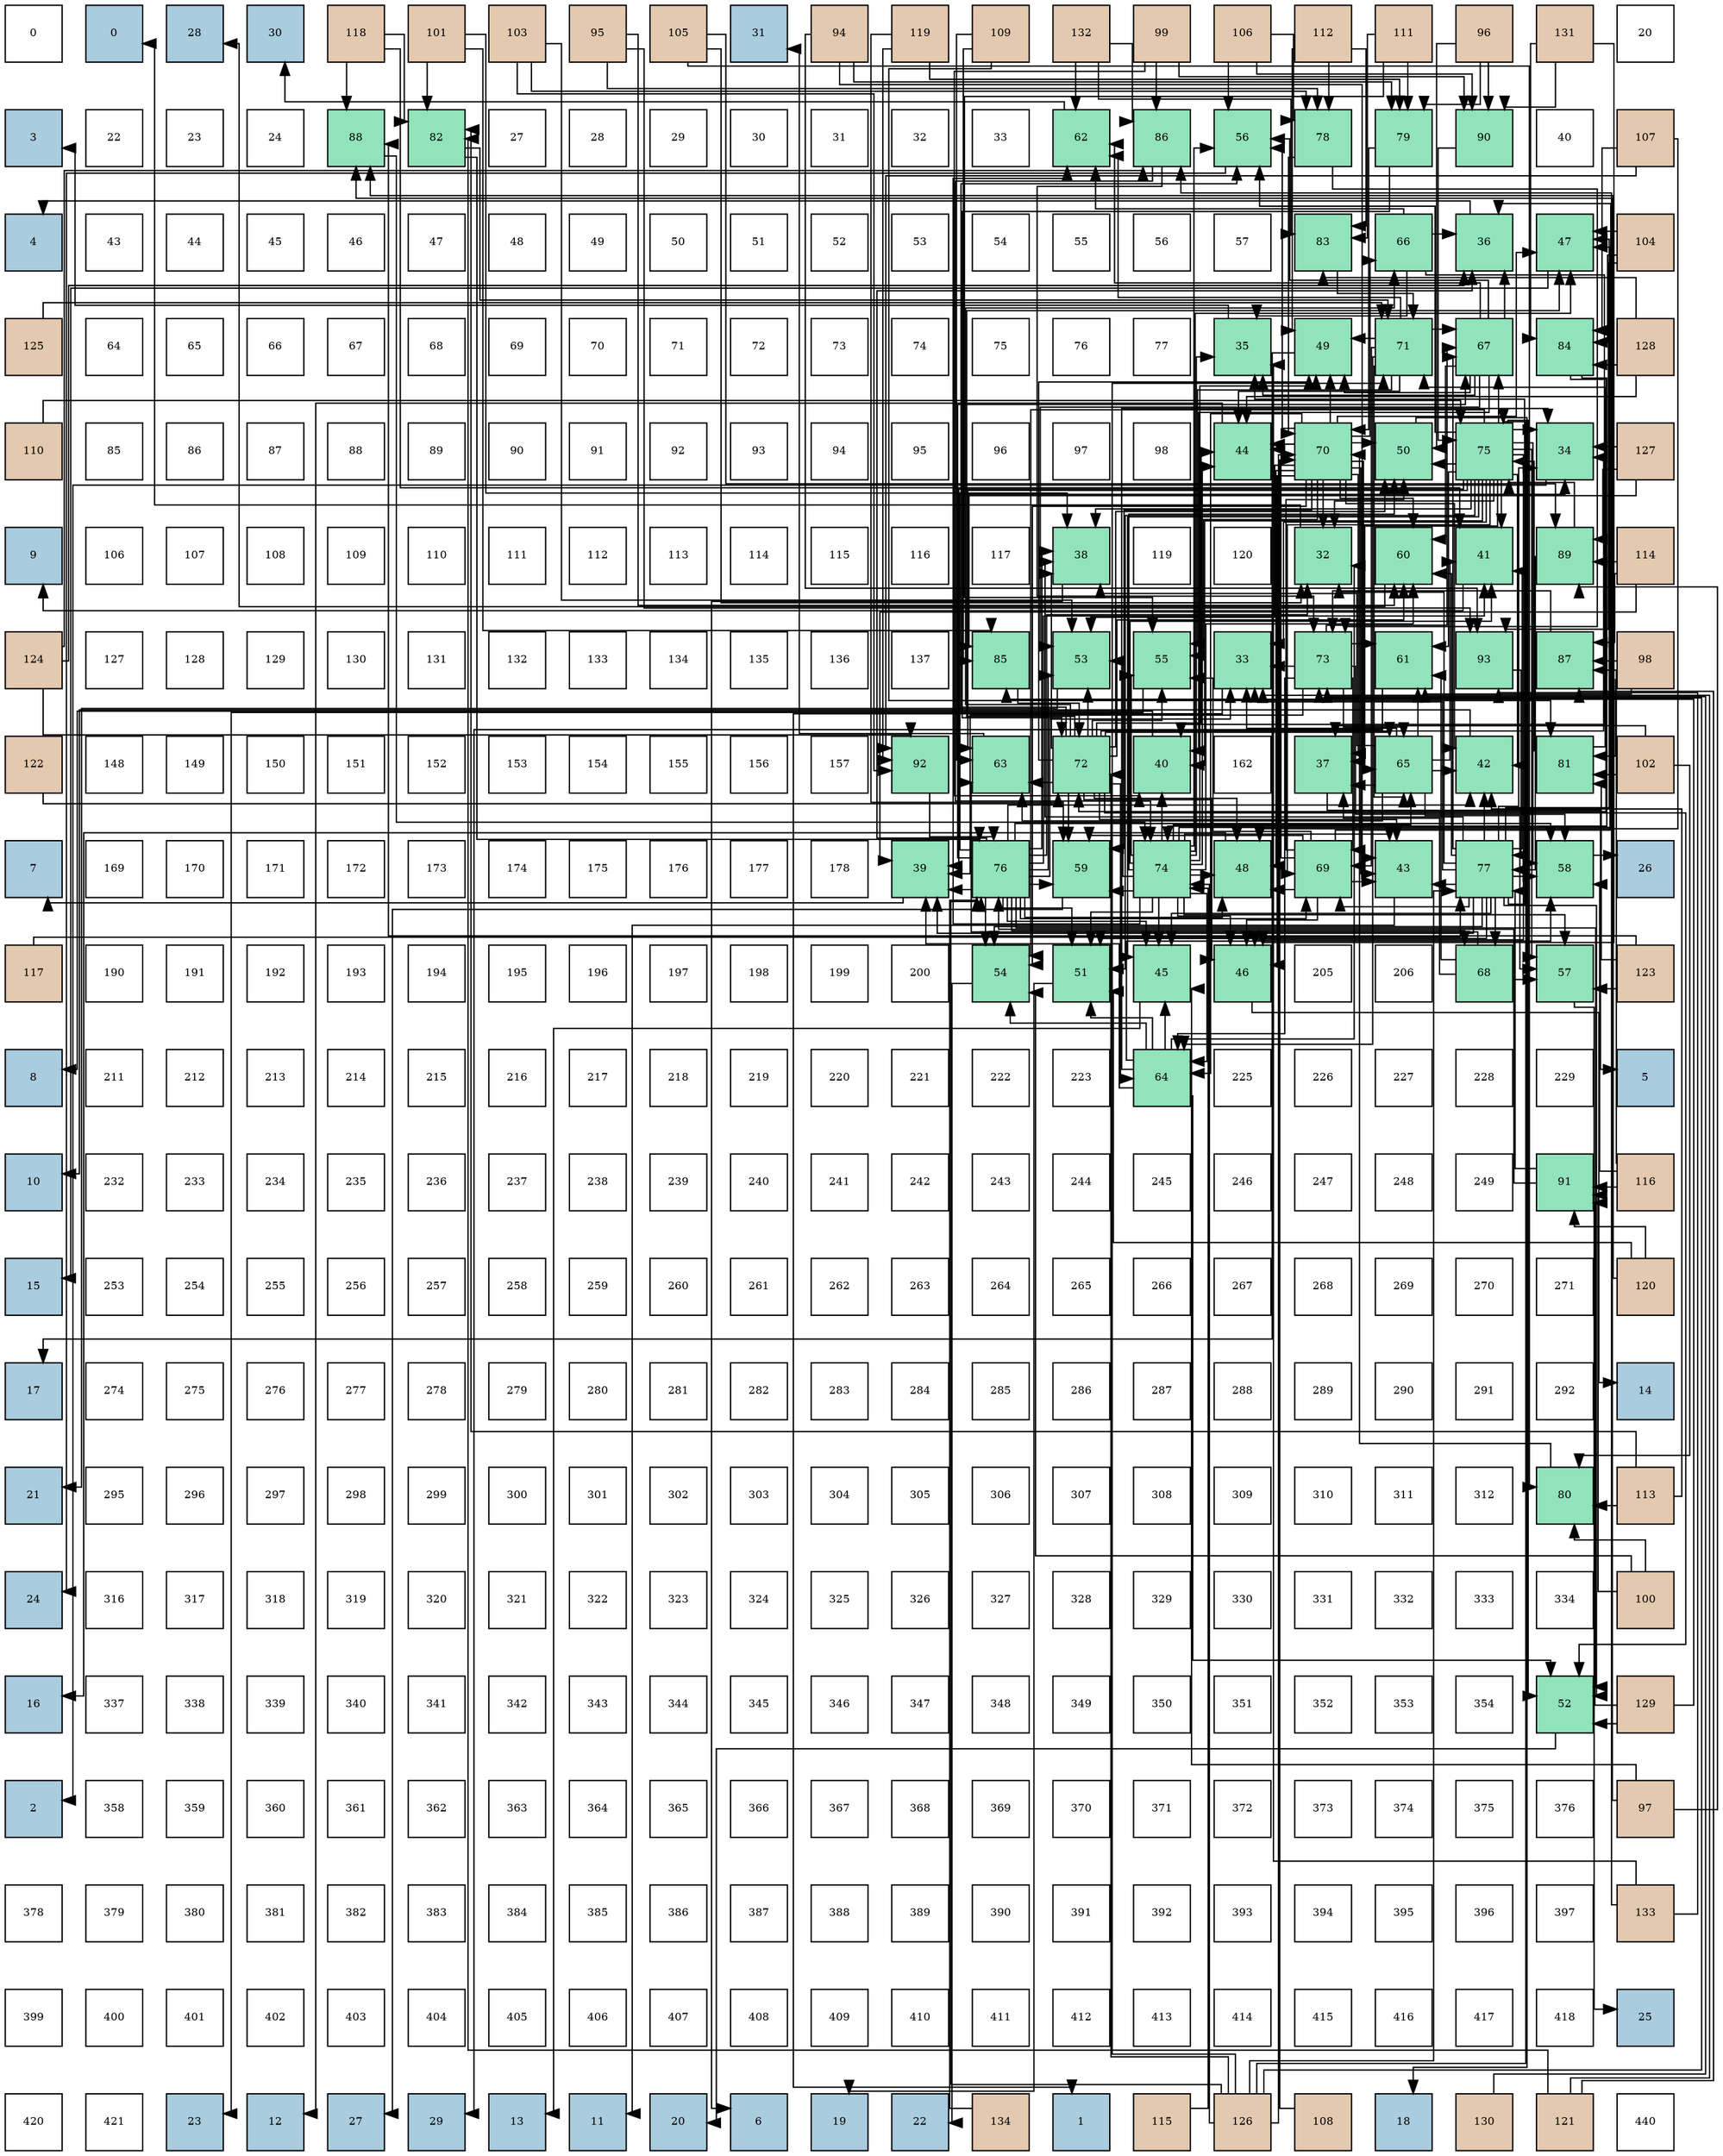 digraph layout{
 rankdir=TB;
 splines=ortho;
 node [style=filled shape=square fixedsize=true width=0.6];
0[label="0", fontsize=8, fillcolor="#ffffff"];
1[label="0", fontsize=8, fillcolor="#a9ccde"];
2[label="28", fontsize=8, fillcolor="#a9ccde"];
3[label="30", fontsize=8, fillcolor="#a9ccde"];
4[label="118", fontsize=8, fillcolor="#e3c9af"];
5[label="101", fontsize=8, fillcolor="#e3c9af"];
6[label="103", fontsize=8, fillcolor="#e3c9af"];
7[label="95", fontsize=8, fillcolor="#e3c9af"];
8[label="105", fontsize=8, fillcolor="#e3c9af"];
9[label="31", fontsize=8, fillcolor="#a9ccde"];
10[label="94", fontsize=8, fillcolor="#e3c9af"];
11[label="119", fontsize=8, fillcolor="#e3c9af"];
12[label="109", fontsize=8, fillcolor="#e3c9af"];
13[label="132", fontsize=8, fillcolor="#e3c9af"];
14[label="99", fontsize=8, fillcolor="#e3c9af"];
15[label="106", fontsize=8, fillcolor="#e3c9af"];
16[label="112", fontsize=8, fillcolor="#e3c9af"];
17[label="111", fontsize=8, fillcolor="#e3c9af"];
18[label="96", fontsize=8, fillcolor="#e3c9af"];
19[label="131", fontsize=8, fillcolor="#e3c9af"];
20[label="20", fontsize=8, fillcolor="#ffffff"];
21[label="3", fontsize=8, fillcolor="#a9ccde"];
22[label="22", fontsize=8, fillcolor="#ffffff"];
23[label="23", fontsize=8, fillcolor="#ffffff"];
24[label="24", fontsize=8, fillcolor="#ffffff"];
25[label="88", fontsize=8, fillcolor="#91e3bb"];
26[label="82", fontsize=8, fillcolor="#91e3bb"];
27[label="27", fontsize=8, fillcolor="#ffffff"];
28[label="28", fontsize=8, fillcolor="#ffffff"];
29[label="29", fontsize=8, fillcolor="#ffffff"];
30[label="30", fontsize=8, fillcolor="#ffffff"];
31[label="31", fontsize=8, fillcolor="#ffffff"];
32[label="32", fontsize=8, fillcolor="#ffffff"];
33[label="33", fontsize=8, fillcolor="#ffffff"];
34[label="62", fontsize=8, fillcolor="#91e3bb"];
35[label="86", fontsize=8, fillcolor="#91e3bb"];
36[label="56", fontsize=8, fillcolor="#91e3bb"];
37[label="78", fontsize=8, fillcolor="#91e3bb"];
38[label="79", fontsize=8, fillcolor="#91e3bb"];
39[label="90", fontsize=8, fillcolor="#91e3bb"];
40[label="40", fontsize=8, fillcolor="#ffffff"];
41[label="107", fontsize=8, fillcolor="#e3c9af"];
42[label="4", fontsize=8, fillcolor="#a9ccde"];
43[label="43", fontsize=8, fillcolor="#ffffff"];
44[label="44", fontsize=8, fillcolor="#ffffff"];
45[label="45", fontsize=8, fillcolor="#ffffff"];
46[label="46", fontsize=8, fillcolor="#ffffff"];
47[label="47", fontsize=8, fillcolor="#ffffff"];
48[label="48", fontsize=8, fillcolor="#ffffff"];
49[label="49", fontsize=8, fillcolor="#ffffff"];
50[label="50", fontsize=8, fillcolor="#ffffff"];
51[label="51", fontsize=8, fillcolor="#ffffff"];
52[label="52", fontsize=8, fillcolor="#ffffff"];
53[label="53", fontsize=8, fillcolor="#ffffff"];
54[label="54", fontsize=8, fillcolor="#ffffff"];
55[label="55", fontsize=8, fillcolor="#ffffff"];
56[label="56", fontsize=8, fillcolor="#ffffff"];
57[label="57", fontsize=8, fillcolor="#ffffff"];
58[label="83", fontsize=8, fillcolor="#91e3bb"];
59[label="66", fontsize=8, fillcolor="#91e3bb"];
60[label="36", fontsize=8, fillcolor="#91e3bb"];
61[label="47", fontsize=8, fillcolor="#91e3bb"];
62[label="104", fontsize=8, fillcolor="#e3c9af"];
63[label="125", fontsize=8, fillcolor="#e3c9af"];
64[label="64", fontsize=8, fillcolor="#ffffff"];
65[label="65", fontsize=8, fillcolor="#ffffff"];
66[label="66", fontsize=8, fillcolor="#ffffff"];
67[label="67", fontsize=8, fillcolor="#ffffff"];
68[label="68", fontsize=8, fillcolor="#ffffff"];
69[label="69", fontsize=8, fillcolor="#ffffff"];
70[label="70", fontsize=8, fillcolor="#ffffff"];
71[label="71", fontsize=8, fillcolor="#ffffff"];
72[label="72", fontsize=8, fillcolor="#ffffff"];
73[label="73", fontsize=8, fillcolor="#ffffff"];
74[label="74", fontsize=8, fillcolor="#ffffff"];
75[label="75", fontsize=8, fillcolor="#ffffff"];
76[label="76", fontsize=8, fillcolor="#ffffff"];
77[label="77", fontsize=8, fillcolor="#ffffff"];
78[label="35", fontsize=8, fillcolor="#91e3bb"];
79[label="49", fontsize=8, fillcolor="#91e3bb"];
80[label="71", fontsize=8, fillcolor="#91e3bb"];
81[label="67", fontsize=8, fillcolor="#91e3bb"];
82[label="84", fontsize=8, fillcolor="#91e3bb"];
83[label="128", fontsize=8, fillcolor="#e3c9af"];
84[label="110", fontsize=8, fillcolor="#e3c9af"];
85[label="85", fontsize=8, fillcolor="#ffffff"];
86[label="86", fontsize=8, fillcolor="#ffffff"];
87[label="87", fontsize=8, fillcolor="#ffffff"];
88[label="88", fontsize=8, fillcolor="#ffffff"];
89[label="89", fontsize=8, fillcolor="#ffffff"];
90[label="90", fontsize=8, fillcolor="#ffffff"];
91[label="91", fontsize=8, fillcolor="#ffffff"];
92[label="92", fontsize=8, fillcolor="#ffffff"];
93[label="93", fontsize=8, fillcolor="#ffffff"];
94[label="94", fontsize=8, fillcolor="#ffffff"];
95[label="95", fontsize=8, fillcolor="#ffffff"];
96[label="96", fontsize=8, fillcolor="#ffffff"];
97[label="97", fontsize=8, fillcolor="#ffffff"];
98[label="98", fontsize=8, fillcolor="#ffffff"];
99[label="44", fontsize=8, fillcolor="#91e3bb"];
100[label="70", fontsize=8, fillcolor="#91e3bb"];
101[label="50", fontsize=8, fillcolor="#91e3bb"];
102[label="75", fontsize=8, fillcolor="#91e3bb"];
103[label="34", fontsize=8, fillcolor="#91e3bb"];
104[label="127", fontsize=8, fillcolor="#e3c9af"];
105[label="9", fontsize=8, fillcolor="#a9ccde"];
106[label="106", fontsize=8, fillcolor="#ffffff"];
107[label="107", fontsize=8, fillcolor="#ffffff"];
108[label="108", fontsize=8, fillcolor="#ffffff"];
109[label="109", fontsize=8, fillcolor="#ffffff"];
110[label="110", fontsize=8, fillcolor="#ffffff"];
111[label="111", fontsize=8, fillcolor="#ffffff"];
112[label="112", fontsize=8, fillcolor="#ffffff"];
113[label="113", fontsize=8, fillcolor="#ffffff"];
114[label="114", fontsize=8, fillcolor="#ffffff"];
115[label="115", fontsize=8, fillcolor="#ffffff"];
116[label="116", fontsize=8, fillcolor="#ffffff"];
117[label="117", fontsize=8, fillcolor="#ffffff"];
118[label="38", fontsize=8, fillcolor="#91e3bb"];
119[label="119", fontsize=8, fillcolor="#ffffff"];
120[label="120", fontsize=8, fillcolor="#ffffff"];
121[label="32", fontsize=8, fillcolor="#91e3bb"];
122[label="60", fontsize=8, fillcolor="#91e3bb"];
123[label="41", fontsize=8, fillcolor="#91e3bb"];
124[label="89", fontsize=8, fillcolor="#91e3bb"];
125[label="114", fontsize=8, fillcolor="#e3c9af"];
126[label="124", fontsize=8, fillcolor="#e3c9af"];
127[label="127", fontsize=8, fillcolor="#ffffff"];
128[label="128", fontsize=8, fillcolor="#ffffff"];
129[label="129", fontsize=8, fillcolor="#ffffff"];
130[label="130", fontsize=8, fillcolor="#ffffff"];
131[label="131", fontsize=8, fillcolor="#ffffff"];
132[label="132", fontsize=8, fillcolor="#ffffff"];
133[label="133", fontsize=8, fillcolor="#ffffff"];
134[label="134", fontsize=8, fillcolor="#ffffff"];
135[label="135", fontsize=8, fillcolor="#ffffff"];
136[label="136", fontsize=8, fillcolor="#ffffff"];
137[label="137", fontsize=8, fillcolor="#ffffff"];
138[label="85", fontsize=8, fillcolor="#91e3bb"];
139[label="53", fontsize=8, fillcolor="#91e3bb"];
140[label="55", fontsize=8, fillcolor="#91e3bb"];
141[label="33", fontsize=8, fillcolor="#91e3bb"];
142[label="73", fontsize=8, fillcolor="#91e3bb"];
143[label="61", fontsize=8, fillcolor="#91e3bb"];
144[label="93", fontsize=8, fillcolor="#91e3bb"];
145[label="87", fontsize=8, fillcolor="#91e3bb"];
146[label="98", fontsize=8, fillcolor="#e3c9af"];
147[label="122", fontsize=8, fillcolor="#e3c9af"];
148[label="148", fontsize=8, fillcolor="#ffffff"];
149[label="149", fontsize=8, fillcolor="#ffffff"];
150[label="150", fontsize=8, fillcolor="#ffffff"];
151[label="151", fontsize=8, fillcolor="#ffffff"];
152[label="152", fontsize=8, fillcolor="#ffffff"];
153[label="153", fontsize=8, fillcolor="#ffffff"];
154[label="154", fontsize=8, fillcolor="#ffffff"];
155[label="155", fontsize=8, fillcolor="#ffffff"];
156[label="156", fontsize=8, fillcolor="#ffffff"];
157[label="157", fontsize=8, fillcolor="#ffffff"];
158[label="92", fontsize=8, fillcolor="#91e3bb"];
159[label="63", fontsize=8, fillcolor="#91e3bb"];
160[label="72", fontsize=8, fillcolor="#91e3bb"];
161[label="40", fontsize=8, fillcolor="#91e3bb"];
162[label="162", fontsize=8, fillcolor="#ffffff"];
163[label="37", fontsize=8, fillcolor="#91e3bb"];
164[label="65", fontsize=8, fillcolor="#91e3bb"];
165[label="42", fontsize=8, fillcolor="#91e3bb"];
166[label="81", fontsize=8, fillcolor="#91e3bb"];
167[label="102", fontsize=8, fillcolor="#e3c9af"];
168[label="7", fontsize=8, fillcolor="#a9ccde"];
169[label="169", fontsize=8, fillcolor="#ffffff"];
170[label="170", fontsize=8, fillcolor="#ffffff"];
171[label="171", fontsize=8, fillcolor="#ffffff"];
172[label="172", fontsize=8, fillcolor="#ffffff"];
173[label="173", fontsize=8, fillcolor="#ffffff"];
174[label="174", fontsize=8, fillcolor="#ffffff"];
175[label="175", fontsize=8, fillcolor="#ffffff"];
176[label="176", fontsize=8, fillcolor="#ffffff"];
177[label="177", fontsize=8, fillcolor="#ffffff"];
178[label="178", fontsize=8, fillcolor="#ffffff"];
179[label="39", fontsize=8, fillcolor="#91e3bb"];
180[label="76", fontsize=8, fillcolor="#91e3bb"];
181[label="59", fontsize=8, fillcolor="#91e3bb"];
182[label="74", fontsize=8, fillcolor="#91e3bb"];
183[label="48", fontsize=8, fillcolor="#91e3bb"];
184[label="69", fontsize=8, fillcolor="#91e3bb"];
185[label="43", fontsize=8, fillcolor="#91e3bb"];
186[label="77", fontsize=8, fillcolor="#91e3bb"];
187[label="58", fontsize=8, fillcolor="#91e3bb"];
188[label="26", fontsize=8, fillcolor="#a9ccde"];
189[label="117", fontsize=8, fillcolor="#e3c9af"];
190[label="190", fontsize=8, fillcolor="#ffffff"];
191[label="191", fontsize=8, fillcolor="#ffffff"];
192[label="192", fontsize=8, fillcolor="#ffffff"];
193[label="193", fontsize=8, fillcolor="#ffffff"];
194[label="194", fontsize=8, fillcolor="#ffffff"];
195[label="195", fontsize=8, fillcolor="#ffffff"];
196[label="196", fontsize=8, fillcolor="#ffffff"];
197[label="197", fontsize=8, fillcolor="#ffffff"];
198[label="198", fontsize=8, fillcolor="#ffffff"];
199[label="199", fontsize=8, fillcolor="#ffffff"];
200[label="200", fontsize=8, fillcolor="#ffffff"];
201[label="54", fontsize=8, fillcolor="#91e3bb"];
202[label="51", fontsize=8, fillcolor="#91e3bb"];
203[label="45", fontsize=8, fillcolor="#91e3bb"];
204[label="46", fontsize=8, fillcolor="#91e3bb"];
205[label="205", fontsize=8, fillcolor="#ffffff"];
206[label="206", fontsize=8, fillcolor="#ffffff"];
207[label="68", fontsize=8, fillcolor="#91e3bb"];
208[label="57", fontsize=8, fillcolor="#91e3bb"];
209[label="123", fontsize=8, fillcolor="#e3c9af"];
210[label="8", fontsize=8, fillcolor="#a9ccde"];
211[label="211", fontsize=8, fillcolor="#ffffff"];
212[label="212", fontsize=8, fillcolor="#ffffff"];
213[label="213", fontsize=8, fillcolor="#ffffff"];
214[label="214", fontsize=8, fillcolor="#ffffff"];
215[label="215", fontsize=8, fillcolor="#ffffff"];
216[label="216", fontsize=8, fillcolor="#ffffff"];
217[label="217", fontsize=8, fillcolor="#ffffff"];
218[label="218", fontsize=8, fillcolor="#ffffff"];
219[label="219", fontsize=8, fillcolor="#ffffff"];
220[label="220", fontsize=8, fillcolor="#ffffff"];
221[label="221", fontsize=8, fillcolor="#ffffff"];
222[label="222", fontsize=8, fillcolor="#ffffff"];
223[label="223", fontsize=8, fillcolor="#ffffff"];
224[label="64", fontsize=8, fillcolor="#91e3bb"];
225[label="225", fontsize=8, fillcolor="#ffffff"];
226[label="226", fontsize=8, fillcolor="#ffffff"];
227[label="227", fontsize=8, fillcolor="#ffffff"];
228[label="228", fontsize=8, fillcolor="#ffffff"];
229[label="229", fontsize=8, fillcolor="#ffffff"];
230[label="5", fontsize=8, fillcolor="#a9ccde"];
231[label="10", fontsize=8, fillcolor="#a9ccde"];
232[label="232", fontsize=8, fillcolor="#ffffff"];
233[label="233", fontsize=8, fillcolor="#ffffff"];
234[label="234", fontsize=8, fillcolor="#ffffff"];
235[label="235", fontsize=8, fillcolor="#ffffff"];
236[label="236", fontsize=8, fillcolor="#ffffff"];
237[label="237", fontsize=8, fillcolor="#ffffff"];
238[label="238", fontsize=8, fillcolor="#ffffff"];
239[label="239", fontsize=8, fillcolor="#ffffff"];
240[label="240", fontsize=8, fillcolor="#ffffff"];
241[label="241", fontsize=8, fillcolor="#ffffff"];
242[label="242", fontsize=8, fillcolor="#ffffff"];
243[label="243", fontsize=8, fillcolor="#ffffff"];
244[label="244", fontsize=8, fillcolor="#ffffff"];
245[label="245", fontsize=8, fillcolor="#ffffff"];
246[label="246", fontsize=8, fillcolor="#ffffff"];
247[label="247", fontsize=8, fillcolor="#ffffff"];
248[label="248", fontsize=8, fillcolor="#ffffff"];
249[label="249", fontsize=8, fillcolor="#ffffff"];
250[label="91", fontsize=8, fillcolor="#91e3bb"];
251[label="116", fontsize=8, fillcolor="#e3c9af"];
252[label="15", fontsize=8, fillcolor="#a9ccde"];
253[label="253", fontsize=8, fillcolor="#ffffff"];
254[label="254", fontsize=8, fillcolor="#ffffff"];
255[label="255", fontsize=8, fillcolor="#ffffff"];
256[label="256", fontsize=8, fillcolor="#ffffff"];
257[label="257", fontsize=8, fillcolor="#ffffff"];
258[label="258", fontsize=8, fillcolor="#ffffff"];
259[label="259", fontsize=8, fillcolor="#ffffff"];
260[label="260", fontsize=8, fillcolor="#ffffff"];
261[label="261", fontsize=8, fillcolor="#ffffff"];
262[label="262", fontsize=8, fillcolor="#ffffff"];
263[label="263", fontsize=8, fillcolor="#ffffff"];
264[label="264", fontsize=8, fillcolor="#ffffff"];
265[label="265", fontsize=8, fillcolor="#ffffff"];
266[label="266", fontsize=8, fillcolor="#ffffff"];
267[label="267", fontsize=8, fillcolor="#ffffff"];
268[label="268", fontsize=8, fillcolor="#ffffff"];
269[label="269", fontsize=8, fillcolor="#ffffff"];
270[label="270", fontsize=8, fillcolor="#ffffff"];
271[label="271", fontsize=8, fillcolor="#ffffff"];
272[label="120", fontsize=8, fillcolor="#e3c9af"];
273[label="17", fontsize=8, fillcolor="#a9ccde"];
274[label="274", fontsize=8, fillcolor="#ffffff"];
275[label="275", fontsize=8, fillcolor="#ffffff"];
276[label="276", fontsize=8, fillcolor="#ffffff"];
277[label="277", fontsize=8, fillcolor="#ffffff"];
278[label="278", fontsize=8, fillcolor="#ffffff"];
279[label="279", fontsize=8, fillcolor="#ffffff"];
280[label="280", fontsize=8, fillcolor="#ffffff"];
281[label="281", fontsize=8, fillcolor="#ffffff"];
282[label="282", fontsize=8, fillcolor="#ffffff"];
283[label="283", fontsize=8, fillcolor="#ffffff"];
284[label="284", fontsize=8, fillcolor="#ffffff"];
285[label="285", fontsize=8, fillcolor="#ffffff"];
286[label="286", fontsize=8, fillcolor="#ffffff"];
287[label="287", fontsize=8, fillcolor="#ffffff"];
288[label="288", fontsize=8, fillcolor="#ffffff"];
289[label="289", fontsize=8, fillcolor="#ffffff"];
290[label="290", fontsize=8, fillcolor="#ffffff"];
291[label="291", fontsize=8, fillcolor="#ffffff"];
292[label="292", fontsize=8, fillcolor="#ffffff"];
293[label="14", fontsize=8, fillcolor="#a9ccde"];
294[label="21", fontsize=8, fillcolor="#a9ccde"];
295[label="295", fontsize=8, fillcolor="#ffffff"];
296[label="296", fontsize=8, fillcolor="#ffffff"];
297[label="297", fontsize=8, fillcolor="#ffffff"];
298[label="298", fontsize=8, fillcolor="#ffffff"];
299[label="299", fontsize=8, fillcolor="#ffffff"];
300[label="300", fontsize=8, fillcolor="#ffffff"];
301[label="301", fontsize=8, fillcolor="#ffffff"];
302[label="302", fontsize=8, fillcolor="#ffffff"];
303[label="303", fontsize=8, fillcolor="#ffffff"];
304[label="304", fontsize=8, fillcolor="#ffffff"];
305[label="305", fontsize=8, fillcolor="#ffffff"];
306[label="306", fontsize=8, fillcolor="#ffffff"];
307[label="307", fontsize=8, fillcolor="#ffffff"];
308[label="308", fontsize=8, fillcolor="#ffffff"];
309[label="309", fontsize=8, fillcolor="#ffffff"];
310[label="310", fontsize=8, fillcolor="#ffffff"];
311[label="311", fontsize=8, fillcolor="#ffffff"];
312[label="312", fontsize=8, fillcolor="#ffffff"];
313[label="80", fontsize=8, fillcolor="#91e3bb"];
314[label="113", fontsize=8, fillcolor="#e3c9af"];
315[label="24", fontsize=8, fillcolor="#a9ccde"];
316[label="316", fontsize=8, fillcolor="#ffffff"];
317[label="317", fontsize=8, fillcolor="#ffffff"];
318[label="318", fontsize=8, fillcolor="#ffffff"];
319[label="319", fontsize=8, fillcolor="#ffffff"];
320[label="320", fontsize=8, fillcolor="#ffffff"];
321[label="321", fontsize=8, fillcolor="#ffffff"];
322[label="322", fontsize=8, fillcolor="#ffffff"];
323[label="323", fontsize=8, fillcolor="#ffffff"];
324[label="324", fontsize=8, fillcolor="#ffffff"];
325[label="325", fontsize=8, fillcolor="#ffffff"];
326[label="326", fontsize=8, fillcolor="#ffffff"];
327[label="327", fontsize=8, fillcolor="#ffffff"];
328[label="328", fontsize=8, fillcolor="#ffffff"];
329[label="329", fontsize=8, fillcolor="#ffffff"];
330[label="330", fontsize=8, fillcolor="#ffffff"];
331[label="331", fontsize=8, fillcolor="#ffffff"];
332[label="332", fontsize=8, fillcolor="#ffffff"];
333[label="333", fontsize=8, fillcolor="#ffffff"];
334[label="334", fontsize=8, fillcolor="#ffffff"];
335[label="100", fontsize=8, fillcolor="#e3c9af"];
336[label="16", fontsize=8, fillcolor="#a9ccde"];
337[label="337", fontsize=8, fillcolor="#ffffff"];
338[label="338", fontsize=8, fillcolor="#ffffff"];
339[label="339", fontsize=8, fillcolor="#ffffff"];
340[label="340", fontsize=8, fillcolor="#ffffff"];
341[label="341", fontsize=8, fillcolor="#ffffff"];
342[label="342", fontsize=8, fillcolor="#ffffff"];
343[label="343", fontsize=8, fillcolor="#ffffff"];
344[label="344", fontsize=8, fillcolor="#ffffff"];
345[label="345", fontsize=8, fillcolor="#ffffff"];
346[label="346", fontsize=8, fillcolor="#ffffff"];
347[label="347", fontsize=8, fillcolor="#ffffff"];
348[label="348", fontsize=8, fillcolor="#ffffff"];
349[label="349", fontsize=8, fillcolor="#ffffff"];
350[label="350", fontsize=8, fillcolor="#ffffff"];
351[label="351", fontsize=8, fillcolor="#ffffff"];
352[label="352", fontsize=8, fillcolor="#ffffff"];
353[label="353", fontsize=8, fillcolor="#ffffff"];
354[label="354", fontsize=8, fillcolor="#ffffff"];
355[label="52", fontsize=8, fillcolor="#91e3bb"];
356[label="129", fontsize=8, fillcolor="#e3c9af"];
357[label="2", fontsize=8, fillcolor="#a9ccde"];
358[label="358", fontsize=8, fillcolor="#ffffff"];
359[label="359", fontsize=8, fillcolor="#ffffff"];
360[label="360", fontsize=8, fillcolor="#ffffff"];
361[label="361", fontsize=8, fillcolor="#ffffff"];
362[label="362", fontsize=8, fillcolor="#ffffff"];
363[label="363", fontsize=8, fillcolor="#ffffff"];
364[label="364", fontsize=8, fillcolor="#ffffff"];
365[label="365", fontsize=8, fillcolor="#ffffff"];
366[label="366", fontsize=8, fillcolor="#ffffff"];
367[label="367", fontsize=8, fillcolor="#ffffff"];
368[label="368", fontsize=8, fillcolor="#ffffff"];
369[label="369", fontsize=8, fillcolor="#ffffff"];
370[label="370", fontsize=8, fillcolor="#ffffff"];
371[label="371", fontsize=8, fillcolor="#ffffff"];
372[label="372", fontsize=8, fillcolor="#ffffff"];
373[label="373", fontsize=8, fillcolor="#ffffff"];
374[label="374", fontsize=8, fillcolor="#ffffff"];
375[label="375", fontsize=8, fillcolor="#ffffff"];
376[label="376", fontsize=8, fillcolor="#ffffff"];
377[label="97", fontsize=8, fillcolor="#e3c9af"];
378[label="378", fontsize=8, fillcolor="#ffffff"];
379[label="379", fontsize=8, fillcolor="#ffffff"];
380[label="380", fontsize=8, fillcolor="#ffffff"];
381[label="381", fontsize=8, fillcolor="#ffffff"];
382[label="382", fontsize=8, fillcolor="#ffffff"];
383[label="383", fontsize=8, fillcolor="#ffffff"];
384[label="384", fontsize=8, fillcolor="#ffffff"];
385[label="385", fontsize=8, fillcolor="#ffffff"];
386[label="386", fontsize=8, fillcolor="#ffffff"];
387[label="387", fontsize=8, fillcolor="#ffffff"];
388[label="388", fontsize=8, fillcolor="#ffffff"];
389[label="389", fontsize=8, fillcolor="#ffffff"];
390[label="390", fontsize=8, fillcolor="#ffffff"];
391[label="391", fontsize=8, fillcolor="#ffffff"];
392[label="392", fontsize=8, fillcolor="#ffffff"];
393[label="393", fontsize=8, fillcolor="#ffffff"];
394[label="394", fontsize=8, fillcolor="#ffffff"];
395[label="395", fontsize=8, fillcolor="#ffffff"];
396[label="396", fontsize=8, fillcolor="#ffffff"];
397[label="397", fontsize=8, fillcolor="#ffffff"];
398[label="133", fontsize=8, fillcolor="#e3c9af"];
399[label="399", fontsize=8, fillcolor="#ffffff"];
400[label="400", fontsize=8, fillcolor="#ffffff"];
401[label="401", fontsize=8, fillcolor="#ffffff"];
402[label="402", fontsize=8, fillcolor="#ffffff"];
403[label="403", fontsize=8, fillcolor="#ffffff"];
404[label="404", fontsize=8, fillcolor="#ffffff"];
405[label="405", fontsize=8, fillcolor="#ffffff"];
406[label="406", fontsize=8, fillcolor="#ffffff"];
407[label="407", fontsize=8, fillcolor="#ffffff"];
408[label="408", fontsize=8, fillcolor="#ffffff"];
409[label="409", fontsize=8, fillcolor="#ffffff"];
410[label="410", fontsize=8, fillcolor="#ffffff"];
411[label="411", fontsize=8, fillcolor="#ffffff"];
412[label="412", fontsize=8, fillcolor="#ffffff"];
413[label="413", fontsize=8, fillcolor="#ffffff"];
414[label="414", fontsize=8, fillcolor="#ffffff"];
415[label="415", fontsize=8, fillcolor="#ffffff"];
416[label="416", fontsize=8, fillcolor="#ffffff"];
417[label="417", fontsize=8, fillcolor="#ffffff"];
418[label="418", fontsize=8, fillcolor="#ffffff"];
419[label="25", fontsize=8, fillcolor="#a9ccde"];
420[label="420", fontsize=8, fillcolor="#ffffff"];
421[label="421", fontsize=8, fillcolor="#ffffff"];
422[label="23", fontsize=8, fillcolor="#a9ccde"];
423[label="12", fontsize=8, fillcolor="#a9ccde"];
424[label="27", fontsize=8, fillcolor="#a9ccde"];
425[label="29", fontsize=8, fillcolor="#a9ccde"];
426[label="13", fontsize=8, fillcolor="#a9ccde"];
427[label="11", fontsize=8, fillcolor="#a9ccde"];
428[label="20", fontsize=8, fillcolor="#a9ccde"];
429[label="6", fontsize=8, fillcolor="#a9ccde"];
430[label="19", fontsize=8, fillcolor="#a9ccde"];
431[label="22", fontsize=8, fillcolor="#a9ccde"];
432[label="134", fontsize=8, fillcolor="#e3c9af"];
433[label="1", fontsize=8, fillcolor="#a9ccde"];
434[label="115", fontsize=8, fillcolor="#e3c9af"];
435[label="126", fontsize=8, fillcolor="#e3c9af"];
436[label="108", fontsize=8, fillcolor="#e3c9af"];
437[label="18", fontsize=8, fillcolor="#a9ccde"];
438[label="130", fontsize=8, fillcolor="#e3c9af"];
439[label="121", fontsize=8, fillcolor="#e3c9af"];
440[label="440", fontsize=8, fillcolor="#ffffff"];
edge [constraint=false, style=vis];121 -> 1;
141 -> 433;
103 -> 357;
78 -> 21;
60 -> 42;
163 -> 230;
118 -> 429;
179 -> 168;
161 -> 210;
123 -> 105;
165 -> 231;
185 -> 427;
99 -> 423;
203 -> 426;
204 -> 293;
61 -> 252;
183 -> 336;
79 -> 273;
101 -> 437;
202 -> 430;
355 -> 428;
139 -> 294;
201 -> 431;
140 -> 422;
36 -> 315;
208 -> 419;
187 -> 188;
181 -> 424;
122 -> 2;
143 -> 425;
34 -> 3;
159 -> 9;
224 -> 121;
224 -> 103;
224 -> 179;
224 -> 203;
224 -> 202;
224 -> 355;
224 -> 201;
224 -> 187;
164 -> 141;
164 -> 163;
164 -> 118;
164 -> 123;
164 -> 165;
164 -> 208;
164 -> 143;
164 -> 159;
59 -> 78;
59 -> 60;
59 -> 161;
59 -> 34;
81 -> 78;
81 -> 60;
81 -> 161;
81 -> 79;
81 -> 139;
81 -> 36;
81 -> 122;
81 -> 34;
207 -> 163;
207 -> 208;
207 -> 143;
207 -> 159;
184 -> 185;
184 -> 99;
184 -> 204;
184 -> 61;
184 -> 183;
184 -> 101;
184 -> 140;
184 -> 181;
100 -> 121;
100 -> 163;
100 -> 165;
100 -> 185;
100 -> 99;
100 -> 204;
100 -> 61;
100 -> 183;
100 -> 79;
100 -> 101;
100 -> 139;
100 -> 201;
100 -> 140;
100 -> 36;
100 -> 181;
100 -> 122;
100 -> 224;
100 -> 164;
100 -> 59;
80 -> 99;
80 -> 79;
80 -> 140;
80 -> 34;
80 -> 224;
80 -> 164;
80 -> 81;
80 -> 184;
160 -> 103;
160 -> 118;
160 -> 185;
160 -> 99;
160 -> 204;
160 -> 61;
160 -> 183;
160 -> 79;
160 -> 101;
160 -> 355;
160 -> 139;
160 -> 140;
160 -> 36;
160 -> 181;
160 -> 122;
160 -> 159;
160 -> 224;
160 -> 164;
160 -> 59;
142 -> 141;
142 -> 179;
142 -> 187;
142 -> 143;
142 -> 224;
142 -> 164;
142 -> 81;
142 -> 184;
182 -> 78;
182 -> 60;
182 -> 161;
182 -> 123;
182 -> 185;
182 -> 99;
182 -> 203;
182 -> 204;
182 -> 61;
182 -> 183;
182 -> 79;
182 -> 101;
182 -> 202;
182 -> 139;
182 -> 140;
182 -> 36;
182 -> 208;
182 -> 181;
182 -> 122;
182 -> 34;
182 -> 224;
182 -> 164;
102 -> 121;
102 -> 141;
102 -> 103;
102 -> 163;
102 -> 118;
102 -> 179;
102 -> 161;
102 -> 123;
102 -> 165;
102 -> 203;
102 -> 204;
102 -> 101;
102 -> 202;
102 -> 355;
102 -> 201;
102 -> 36;
102 -> 208;
102 -> 187;
102 -> 143;
102 -> 159;
102 -> 81;
102 -> 184;
180 -> 121;
180 -> 141;
180 -> 103;
180 -> 60;
180 -> 118;
180 -> 179;
180 -> 123;
180 -> 165;
180 -> 203;
180 -> 183;
180 -> 202;
180 -> 355;
180 -> 139;
180 -> 201;
180 -> 187;
180 -> 181;
180 -> 81;
180 -> 207;
180 -> 184;
186 -> 121;
186 -> 141;
186 -> 103;
186 -> 78;
186 -> 118;
186 -> 179;
186 -> 123;
186 -> 165;
186 -> 185;
186 -> 203;
186 -> 61;
186 -> 202;
186 -> 355;
186 -> 201;
186 -> 187;
186 -> 122;
186 -> 81;
186 -> 207;
186 -> 184;
37 -> 100;
37 -> 142;
38 -> 100;
38 -> 160;
313 -> 100;
166 -> 80;
166 -> 102;
26 -> 80;
26 -> 180;
58 -> 80;
82 -> 160;
82 -> 182;
138 -> 160;
35 -> 142;
35 -> 182;
145 -> 142;
25 -> 182;
124 -> 102;
124 -> 186;
39 -> 102;
250 -> 180;
250 -> 186;
158 -> 180;
144 -> 186;
10 -> 185;
10 -> 38;
10 -> 144;
7 -> 122;
7 -> 37;
7 -> 144;
18 -> 101;
18 -> 38;
18 -> 39;
377 -> 203;
377 -> 25;
377 -> 124;
146 -> 143;
146 -> 166;
146 -> 145;
14 -> 161;
14 -> 35;
14 -> 39;
335 -> 201;
335 -> 313;
335 -> 250;
5 -> 118;
5 -> 26;
5 -> 138;
167 -> 163;
167 -> 313;
167 -> 166;
6 -> 139;
6 -> 37;
6 -> 158;
62 -> 61;
62 -> 82;
62 -> 144;
8 -> 121;
8 -> 313;
8 -> 124;
15 -> 36;
15 -> 37;
15 -> 39;
41 -> 183;
41 -> 82;
41 -> 158;
436 -> 100;
12 -> 159;
12 -> 166;
12 -> 138;
84 -> 102;
17 -> 140;
17 -> 38;
17 -> 58;
16 -> 79;
16 -> 37;
16 -> 58;
314 -> 165;
314 -> 313;
314 -> 26;
125 -> 179;
125 -> 145;
125 -> 124;
434 -> 182;
251 -> 187;
251 -> 145;
251 -> 250;
189 -> 186;
4 -> 123;
4 -> 26;
4 -> 25;
11 -> 181;
11 -> 38;
11 -> 158;
272 -> 202;
272 -> 25;
272 -> 250;
439 -> 141;
439 -> 26;
439 -> 145;
147 -> 160;
209 -> 208;
209 -> 166;
209 -> 25;
126 -> 60;
126 -> 35;
126 -> 158;
63 -> 80;
435 -> 100;
435 -> 80;
435 -> 160;
435 -> 142;
435 -> 182;
435 -> 102;
435 -> 180;
435 -> 186;
104 -> 103;
104 -> 138;
104 -> 124;
83 -> 99;
83 -> 58;
83 -> 82;
356 -> 355;
356 -> 138;
356 -> 250;
438 -> 142;
19 -> 204;
19 -> 82;
19 -> 39;
13 -> 34;
13 -> 58;
13 -> 35;
398 -> 78;
398 -> 35;
398 -> 144;
432 -> 180;
edge [constraint=true, style=invis];
0 -> 21 -> 42 -> 63 -> 84 -> 105 -> 126 -> 147 -> 168 -> 189 -> 210 -> 231 -> 252 -> 273 -> 294 -> 315 -> 336 -> 357 -> 378 -> 399 -> 420;
1 -> 22 -> 43 -> 64 -> 85 -> 106 -> 127 -> 148 -> 169 -> 190 -> 211 -> 232 -> 253 -> 274 -> 295 -> 316 -> 337 -> 358 -> 379 -> 400 -> 421;
2 -> 23 -> 44 -> 65 -> 86 -> 107 -> 128 -> 149 -> 170 -> 191 -> 212 -> 233 -> 254 -> 275 -> 296 -> 317 -> 338 -> 359 -> 380 -> 401 -> 422;
3 -> 24 -> 45 -> 66 -> 87 -> 108 -> 129 -> 150 -> 171 -> 192 -> 213 -> 234 -> 255 -> 276 -> 297 -> 318 -> 339 -> 360 -> 381 -> 402 -> 423;
4 -> 25 -> 46 -> 67 -> 88 -> 109 -> 130 -> 151 -> 172 -> 193 -> 214 -> 235 -> 256 -> 277 -> 298 -> 319 -> 340 -> 361 -> 382 -> 403 -> 424;
5 -> 26 -> 47 -> 68 -> 89 -> 110 -> 131 -> 152 -> 173 -> 194 -> 215 -> 236 -> 257 -> 278 -> 299 -> 320 -> 341 -> 362 -> 383 -> 404 -> 425;
6 -> 27 -> 48 -> 69 -> 90 -> 111 -> 132 -> 153 -> 174 -> 195 -> 216 -> 237 -> 258 -> 279 -> 300 -> 321 -> 342 -> 363 -> 384 -> 405 -> 426;
7 -> 28 -> 49 -> 70 -> 91 -> 112 -> 133 -> 154 -> 175 -> 196 -> 217 -> 238 -> 259 -> 280 -> 301 -> 322 -> 343 -> 364 -> 385 -> 406 -> 427;
8 -> 29 -> 50 -> 71 -> 92 -> 113 -> 134 -> 155 -> 176 -> 197 -> 218 -> 239 -> 260 -> 281 -> 302 -> 323 -> 344 -> 365 -> 386 -> 407 -> 428;
9 -> 30 -> 51 -> 72 -> 93 -> 114 -> 135 -> 156 -> 177 -> 198 -> 219 -> 240 -> 261 -> 282 -> 303 -> 324 -> 345 -> 366 -> 387 -> 408 -> 429;
10 -> 31 -> 52 -> 73 -> 94 -> 115 -> 136 -> 157 -> 178 -> 199 -> 220 -> 241 -> 262 -> 283 -> 304 -> 325 -> 346 -> 367 -> 388 -> 409 -> 430;
11 -> 32 -> 53 -> 74 -> 95 -> 116 -> 137 -> 158 -> 179 -> 200 -> 221 -> 242 -> 263 -> 284 -> 305 -> 326 -> 347 -> 368 -> 389 -> 410 -> 431;
12 -> 33 -> 54 -> 75 -> 96 -> 117 -> 138 -> 159 -> 180 -> 201 -> 222 -> 243 -> 264 -> 285 -> 306 -> 327 -> 348 -> 369 -> 390 -> 411 -> 432;
13 -> 34 -> 55 -> 76 -> 97 -> 118 -> 139 -> 160 -> 181 -> 202 -> 223 -> 244 -> 265 -> 286 -> 307 -> 328 -> 349 -> 370 -> 391 -> 412 -> 433;
14 -> 35 -> 56 -> 77 -> 98 -> 119 -> 140 -> 161 -> 182 -> 203 -> 224 -> 245 -> 266 -> 287 -> 308 -> 329 -> 350 -> 371 -> 392 -> 413 -> 434;
15 -> 36 -> 57 -> 78 -> 99 -> 120 -> 141 -> 162 -> 183 -> 204 -> 225 -> 246 -> 267 -> 288 -> 309 -> 330 -> 351 -> 372 -> 393 -> 414 -> 435;
16 -> 37 -> 58 -> 79 -> 100 -> 121 -> 142 -> 163 -> 184 -> 205 -> 226 -> 247 -> 268 -> 289 -> 310 -> 331 -> 352 -> 373 -> 394 -> 415 -> 436;
17 -> 38 -> 59 -> 80 -> 101 -> 122 -> 143 -> 164 -> 185 -> 206 -> 227 -> 248 -> 269 -> 290 -> 311 -> 332 -> 353 -> 374 -> 395 -> 416 -> 437;
18 -> 39 -> 60 -> 81 -> 102 -> 123 -> 144 -> 165 -> 186 -> 207 -> 228 -> 249 -> 270 -> 291 -> 312 -> 333 -> 354 -> 375 -> 396 -> 417 -> 438;
19 -> 40 -> 61 -> 82 -> 103 -> 124 -> 145 -> 166 -> 187 -> 208 -> 229 -> 250 -> 271 -> 292 -> 313 -> 334 -> 355 -> 376 -> 397 -> 418 -> 439;
20 -> 41 -> 62 -> 83 -> 104 -> 125 -> 146 -> 167 -> 188 -> 209 -> 230 -> 251 -> 272 -> 293 -> 314 -> 335 -> 356 -> 377 -> 398 -> 419 -> 440;
rank = same {0 -> 1 -> 2 -> 3 -> 4 -> 5 -> 6 -> 7 -> 8 -> 9 -> 10 -> 11 -> 12 -> 13 -> 14 -> 15 -> 16 -> 17 -> 18 -> 19 -> 20};
rank = same {21 -> 22 -> 23 -> 24 -> 25 -> 26 -> 27 -> 28 -> 29 -> 30 -> 31 -> 32 -> 33 -> 34 -> 35 -> 36 -> 37 -> 38 -> 39 -> 40 -> 41};
rank = same {42 -> 43 -> 44 -> 45 -> 46 -> 47 -> 48 -> 49 -> 50 -> 51 -> 52 -> 53 -> 54 -> 55 -> 56 -> 57 -> 58 -> 59 -> 60 -> 61 -> 62};
rank = same {63 -> 64 -> 65 -> 66 -> 67 -> 68 -> 69 -> 70 -> 71 -> 72 -> 73 -> 74 -> 75 -> 76 -> 77 -> 78 -> 79 -> 80 -> 81 -> 82 -> 83};
rank = same {84 -> 85 -> 86 -> 87 -> 88 -> 89 -> 90 -> 91 -> 92 -> 93 -> 94 -> 95 -> 96 -> 97 -> 98 -> 99 -> 100 -> 101 -> 102 -> 103 -> 104};
rank = same {105 -> 106 -> 107 -> 108 -> 109 -> 110 -> 111 -> 112 -> 113 -> 114 -> 115 -> 116 -> 117 -> 118 -> 119 -> 120 -> 121 -> 122 -> 123 -> 124 -> 125};
rank = same {126 -> 127 -> 128 -> 129 -> 130 -> 131 -> 132 -> 133 -> 134 -> 135 -> 136 -> 137 -> 138 -> 139 -> 140 -> 141 -> 142 -> 143 -> 144 -> 145 -> 146};
rank = same {147 -> 148 -> 149 -> 150 -> 151 -> 152 -> 153 -> 154 -> 155 -> 156 -> 157 -> 158 -> 159 -> 160 -> 161 -> 162 -> 163 -> 164 -> 165 -> 166 -> 167};
rank = same {168 -> 169 -> 170 -> 171 -> 172 -> 173 -> 174 -> 175 -> 176 -> 177 -> 178 -> 179 -> 180 -> 181 -> 182 -> 183 -> 184 -> 185 -> 186 -> 187 -> 188};
rank = same {189 -> 190 -> 191 -> 192 -> 193 -> 194 -> 195 -> 196 -> 197 -> 198 -> 199 -> 200 -> 201 -> 202 -> 203 -> 204 -> 205 -> 206 -> 207 -> 208 -> 209};
rank = same {210 -> 211 -> 212 -> 213 -> 214 -> 215 -> 216 -> 217 -> 218 -> 219 -> 220 -> 221 -> 222 -> 223 -> 224 -> 225 -> 226 -> 227 -> 228 -> 229 -> 230};
rank = same {231 -> 232 -> 233 -> 234 -> 235 -> 236 -> 237 -> 238 -> 239 -> 240 -> 241 -> 242 -> 243 -> 244 -> 245 -> 246 -> 247 -> 248 -> 249 -> 250 -> 251};
rank = same {252 -> 253 -> 254 -> 255 -> 256 -> 257 -> 258 -> 259 -> 260 -> 261 -> 262 -> 263 -> 264 -> 265 -> 266 -> 267 -> 268 -> 269 -> 270 -> 271 -> 272};
rank = same {273 -> 274 -> 275 -> 276 -> 277 -> 278 -> 279 -> 280 -> 281 -> 282 -> 283 -> 284 -> 285 -> 286 -> 287 -> 288 -> 289 -> 290 -> 291 -> 292 -> 293};
rank = same {294 -> 295 -> 296 -> 297 -> 298 -> 299 -> 300 -> 301 -> 302 -> 303 -> 304 -> 305 -> 306 -> 307 -> 308 -> 309 -> 310 -> 311 -> 312 -> 313 -> 314};
rank = same {315 -> 316 -> 317 -> 318 -> 319 -> 320 -> 321 -> 322 -> 323 -> 324 -> 325 -> 326 -> 327 -> 328 -> 329 -> 330 -> 331 -> 332 -> 333 -> 334 -> 335};
rank = same {336 -> 337 -> 338 -> 339 -> 340 -> 341 -> 342 -> 343 -> 344 -> 345 -> 346 -> 347 -> 348 -> 349 -> 350 -> 351 -> 352 -> 353 -> 354 -> 355 -> 356};
rank = same {357 -> 358 -> 359 -> 360 -> 361 -> 362 -> 363 -> 364 -> 365 -> 366 -> 367 -> 368 -> 369 -> 370 -> 371 -> 372 -> 373 -> 374 -> 375 -> 376 -> 377};
rank = same {378 -> 379 -> 380 -> 381 -> 382 -> 383 -> 384 -> 385 -> 386 -> 387 -> 388 -> 389 -> 390 -> 391 -> 392 -> 393 -> 394 -> 395 -> 396 -> 397 -> 398};
rank = same {399 -> 400 -> 401 -> 402 -> 403 -> 404 -> 405 -> 406 -> 407 -> 408 -> 409 -> 410 -> 411 -> 412 -> 413 -> 414 -> 415 -> 416 -> 417 -> 418 -> 419};
rank = same {420 -> 421 -> 422 -> 423 -> 424 -> 425 -> 426 -> 427 -> 428 -> 429 -> 430 -> 431 -> 432 -> 433 -> 434 -> 435 -> 436 -> 437 -> 438 -> 439 -> 440};
}